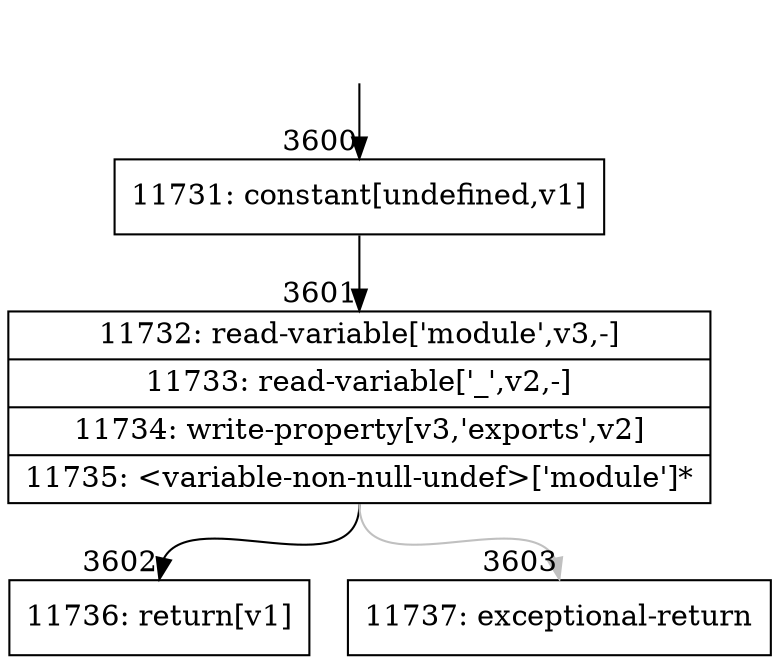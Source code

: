 digraph {
rankdir="TD"
BB_entry282[shape=none,label=""];
BB_entry282 -> BB3600 [tailport=s, headport=n, headlabel="    3600"]
BB3600 [shape=record label="{11731: constant[undefined,v1]}" ] 
BB3600 -> BB3601 [tailport=s, headport=n, headlabel="      3601"]
BB3601 [shape=record label="{11732: read-variable['module',v3,-]|11733: read-variable['_',v2,-]|11734: write-property[v3,'exports',v2]|11735: \<variable-non-null-undef\>['module']*}" ] 
BB3601 -> BB3602 [tailport=s, headport=n, headlabel="      3602"]
BB3601 -> BB3603 [tailport=s, headport=n, color=gray, headlabel="      3603"]
BB3602 [shape=record label="{11736: return[v1]}" ] 
BB3603 [shape=record label="{11737: exceptional-return}" ] 
//#$~ 3092
}
